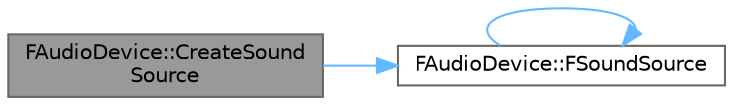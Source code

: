 digraph "FAudioDevice::CreateSoundSource"
{
 // INTERACTIVE_SVG=YES
 // LATEX_PDF_SIZE
  bgcolor="transparent";
  edge [fontname=Helvetica,fontsize=10,labelfontname=Helvetica,labelfontsize=10];
  node [fontname=Helvetica,fontsize=10,shape=box,height=0.2,width=0.4];
  rankdir="LR";
  Node1 [id="Node000001",label="FAudioDevice::CreateSound\lSource",height=0.2,width=0.4,color="gray40", fillcolor="grey60", style="filled", fontcolor="black",tooltip="Creates a new platform specific sound source."];
  Node1 -> Node2 [id="edge1_Node000001_Node000002",color="steelblue1",style="solid",tooltip=" "];
  Node2 [id="Node000002",label="FAudioDevice::FSoundSource",height=0.2,width=0.4,color="grey40", fillcolor="white", style="filled",URL="$d7/db1/classFAudioDevice.html#a365d700efb1c5577a65d4edecdf05244",tooltip=" "];
  Node2 -> Node2 [id="edge2_Node000002_Node000002",color="steelblue1",style="solid",tooltip=" "];
}
